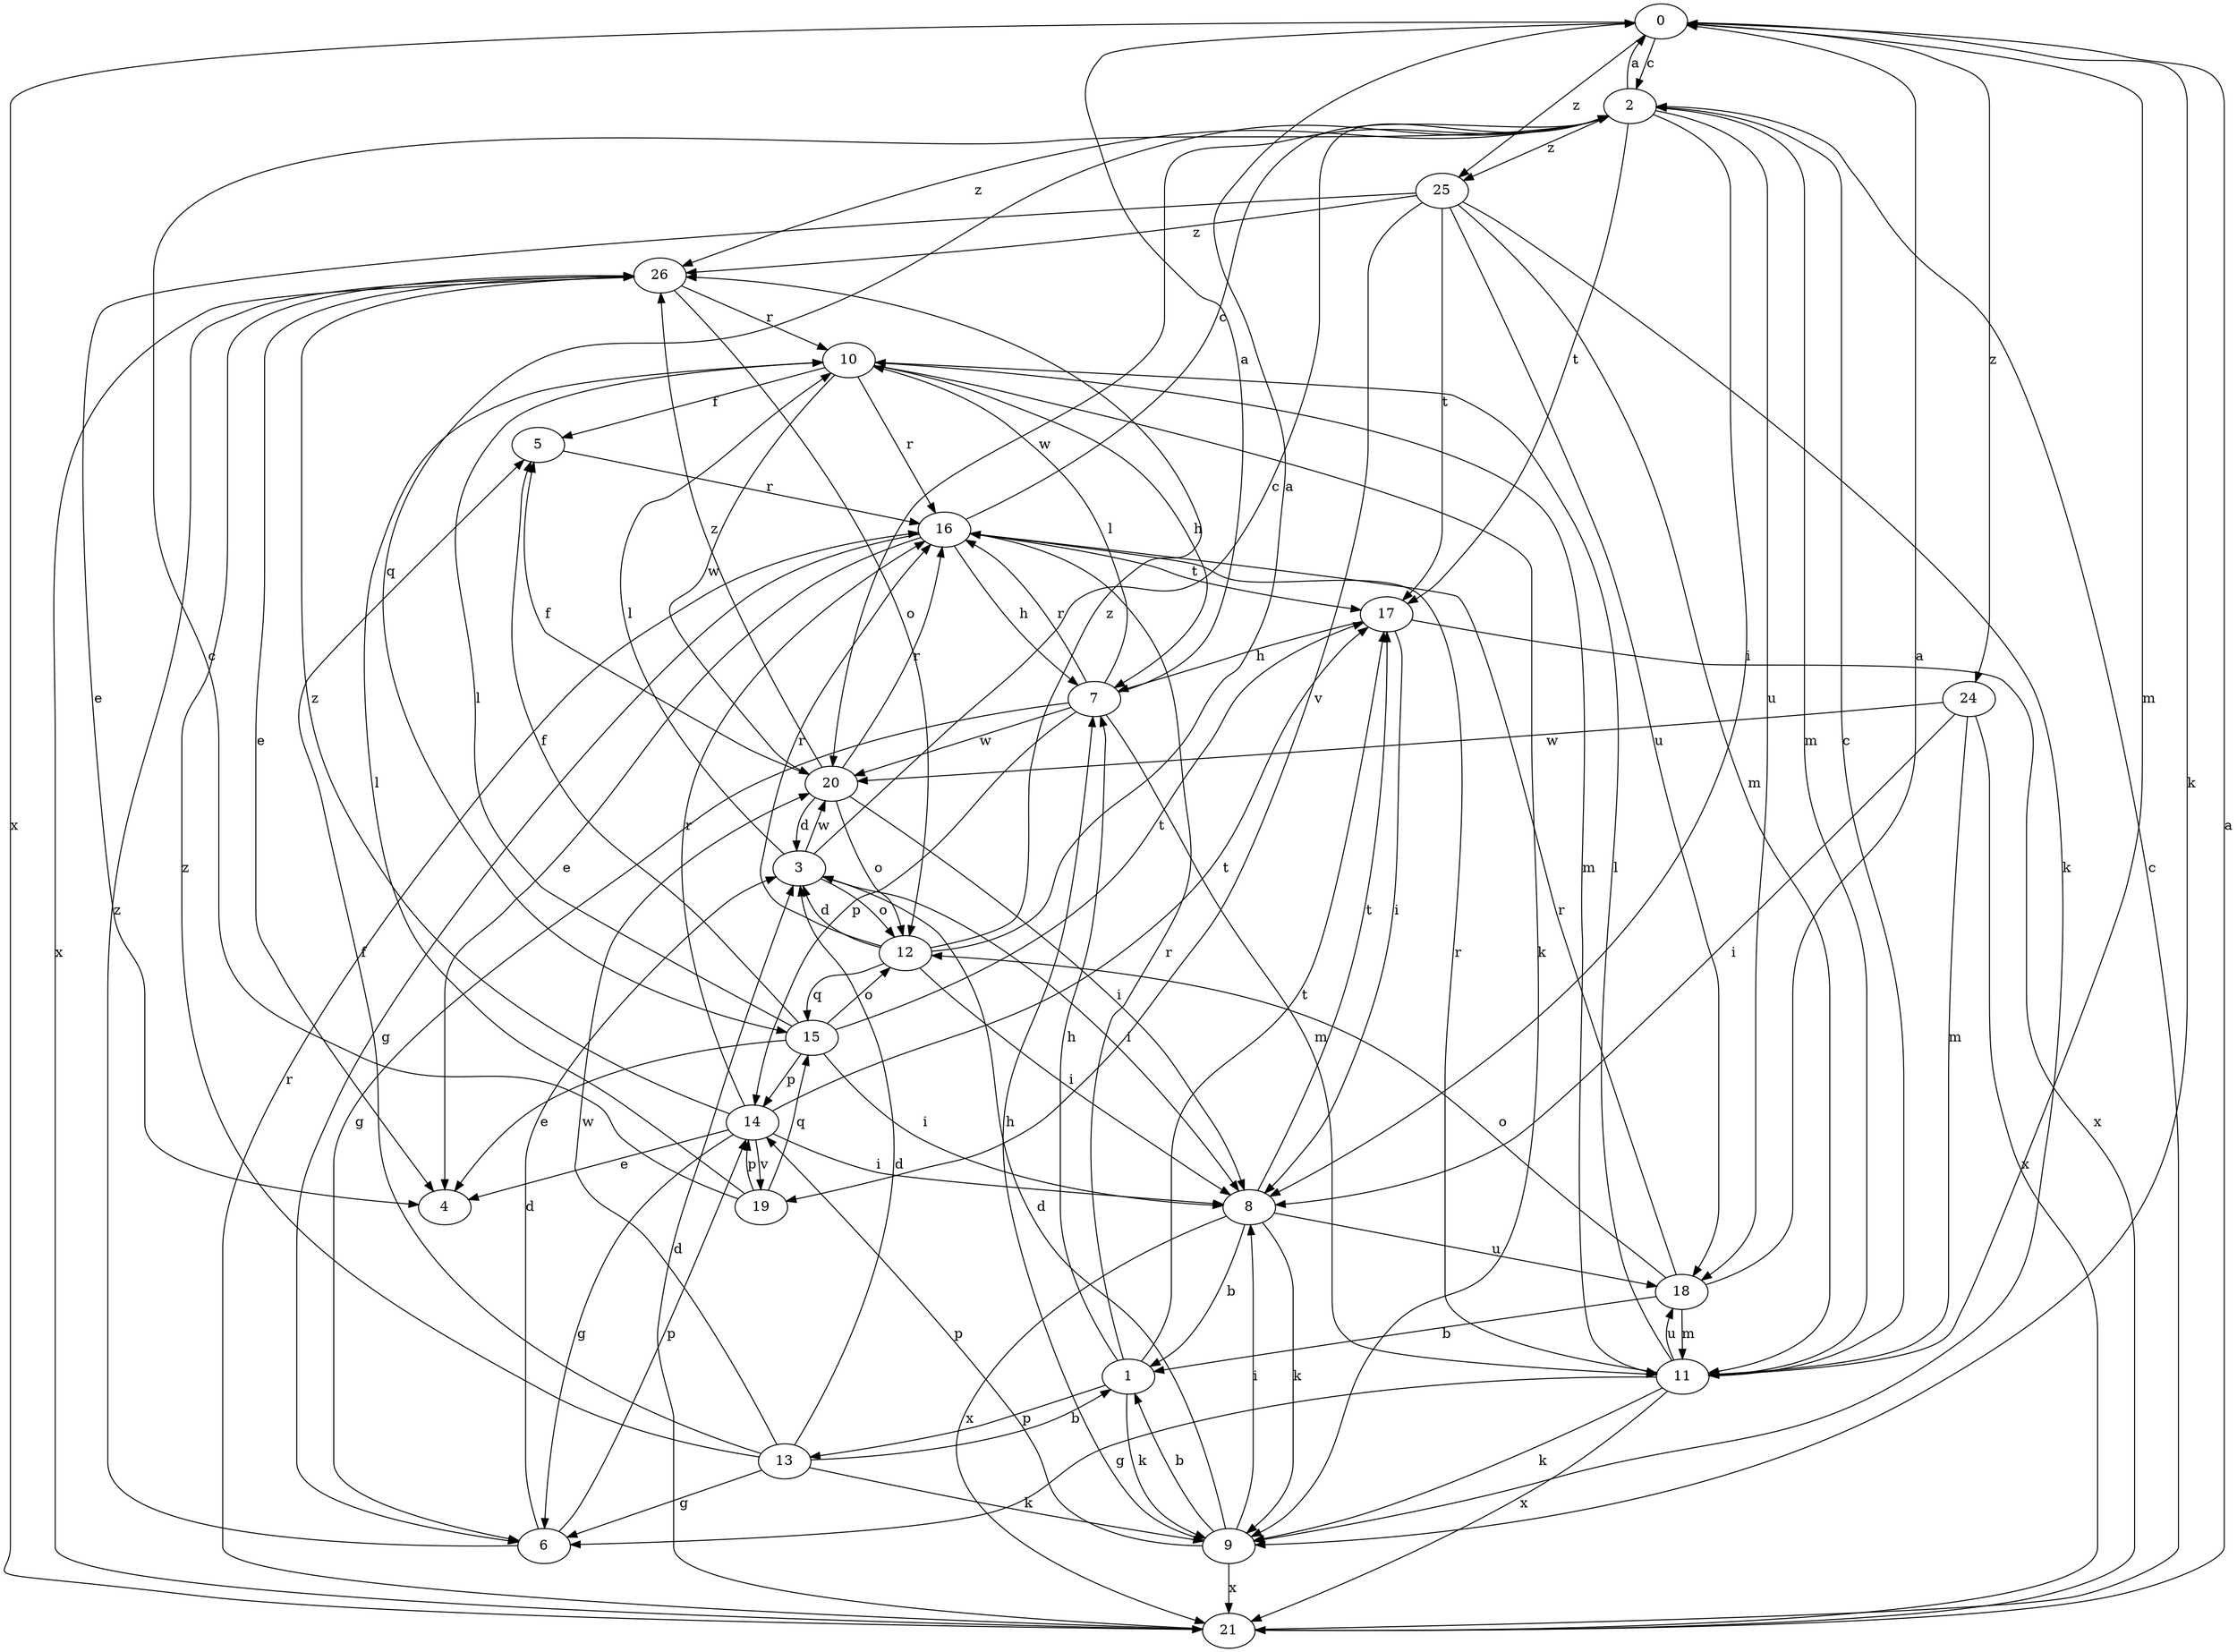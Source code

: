 strict digraph  {
0;
1;
2;
3;
4;
5;
6;
7;
8;
9;
10;
11;
12;
13;
14;
15;
16;
17;
18;
19;
20;
21;
24;
25;
26;
0 -> 2  [label=c];
0 -> 9  [label=k];
0 -> 11  [label=m];
0 -> 21  [label=x];
0 -> 24  [label=z];
0 -> 25  [label=z];
1 -> 7  [label=h];
1 -> 9  [label=k];
1 -> 13  [label=p];
1 -> 16  [label=r];
1 -> 17  [label=t];
2 -> 0  [label=a];
2 -> 8  [label=i];
2 -> 11  [label=m];
2 -> 15  [label=q];
2 -> 17  [label=t];
2 -> 18  [label=u];
2 -> 20  [label=w];
2 -> 25  [label=z];
2 -> 26  [label=z];
3 -> 2  [label=c];
3 -> 8  [label=i];
3 -> 10  [label=l];
3 -> 12  [label=o];
3 -> 20  [label=w];
5 -> 16  [label=r];
6 -> 3  [label=d];
6 -> 14  [label=p];
6 -> 26  [label=z];
7 -> 0  [label=a];
7 -> 6  [label=g];
7 -> 10  [label=l];
7 -> 11  [label=m];
7 -> 14  [label=p];
7 -> 16  [label=r];
7 -> 20  [label=w];
8 -> 1  [label=b];
8 -> 9  [label=k];
8 -> 17  [label=t];
8 -> 18  [label=u];
8 -> 21  [label=x];
9 -> 1  [label=b];
9 -> 3  [label=d];
9 -> 7  [label=h];
9 -> 8  [label=i];
9 -> 14  [label=p];
9 -> 21  [label=x];
10 -> 5  [label=f];
10 -> 7  [label=h];
10 -> 9  [label=k];
10 -> 11  [label=m];
10 -> 16  [label=r];
10 -> 20  [label=w];
11 -> 2  [label=c];
11 -> 6  [label=g];
11 -> 9  [label=k];
11 -> 10  [label=l];
11 -> 16  [label=r];
11 -> 18  [label=u];
11 -> 21  [label=x];
12 -> 0  [label=a];
12 -> 3  [label=d];
12 -> 8  [label=i];
12 -> 15  [label=q];
12 -> 16  [label=r];
12 -> 26  [label=z];
13 -> 1  [label=b];
13 -> 3  [label=d];
13 -> 5  [label=f];
13 -> 6  [label=g];
13 -> 9  [label=k];
13 -> 20  [label=w];
13 -> 26  [label=z];
14 -> 4  [label=e];
14 -> 6  [label=g];
14 -> 8  [label=i];
14 -> 16  [label=r];
14 -> 17  [label=t];
14 -> 19  [label=v];
14 -> 26  [label=z];
15 -> 4  [label=e];
15 -> 5  [label=f];
15 -> 8  [label=i];
15 -> 10  [label=l];
15 -> 12  [label=o];
15 -> 14  [label=p];
15 -> 17  [label=t];
16 -> 2  [label=c];
16 -> 4  [label=e];
16 -> 6  [label=g];
16 -> 7  [label=h];
16 -> 17  [label=t];
17 -> 7  [label=h];
17 -> 8  [label=i];
17 -> 21  [label=x];
18 -> 0  [label=a];
18 -> 1  [label=b];
18 -> 11  [label=m];
18 -> 12  [label=o];
18 -> 16  [label=r];
19 -> 2  [label=c];
19 -> 10  [label=l];
19 -> 14  [label=p];
19 -> 15  [label=q];
20 -> 3  [label=d];
20 -> 5  [label=f];
20 -> 8  [label=i];
20 -> 12  [label=o];
20 -> 16  [label=r];
20 -> 26  [label=z];
21 -> 0  [label=a];
21 -> 2  [label=c];
21 -> 3  [label=d];
21 -> 16  [label=r];
24 -> 8  [label=i];
24 -> 11  [label=m];
24 -> 20  [label=w];
24 -> 21  [label=x];
25 -> 4  [label=e];
25 -> 9  [label=k];
25 -> 11  [label=m];
25 -> 17  [label=t];
25 -> 18  [label=u];
25 -> 19  [label=v];
25 -> 26  [label=z];
26 -> 4  [label=e];
26 -> 12  [label=o];
26 -> 21  [label=x];
26 -> 10  [label=r];
}
